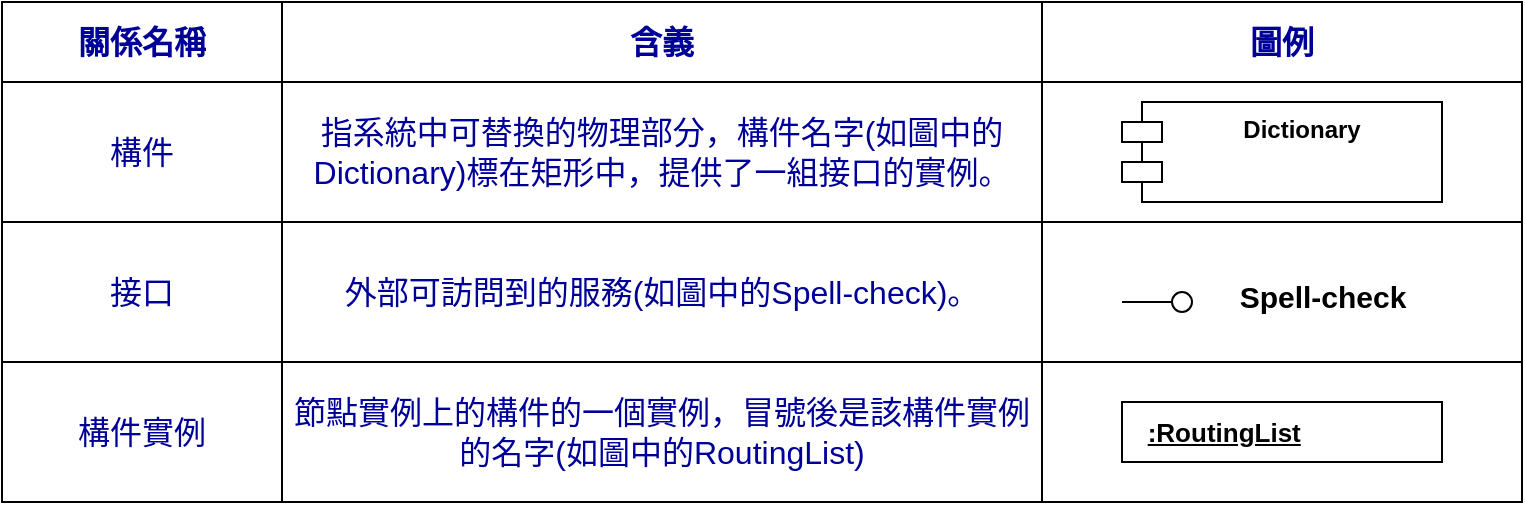 <mxfile version="22.0.8" type="github">
  <diagram name="第 1 页" id="wbMzKwrL_3hDm419qJ9x">
    <mxGraphModel dx="1050" dy="534" grid="1" gridSize="10" guides="1" tooltips="1" connect="1" arrows="1" fold="1" page="1" pageScale="1" pageWidth="827" pageHeight="1169" math="0" shadow="0">
      <root>
        <mxCell id="0" />
        <mxCell id="1" parent="0" />
        <mxCell id="q28wz7RBDAjsr5voCHpd-1" value="" style="shape=table;startSize=0;container=1;collapsible=0;childLayout=tableLayout;fontSize=16;" parent="1" vertex="1">
          <mxGeometry x="40" y="40" width="760" height="250" as="geometry" />
        </mxCell>
        <mxCell id="q28wz7RBDAjsr5voCHpd-68" style="shape=tableRow;horizontal=0;startSize=0;swimlaneHead=0;swimlaneBody=0;strokeColor=inherit;top=0;left=0;bottom=0;right=0;collapsible=0;dropTarget=0;fillColor=none;points=[[0,0.5],[1,0.5]];portConstraint=eastwest;fontSize=16;" parent="q28wz7RBDAjsr5voCHpd-1" vertex="1">
          <mxGeometry width="760" height="40" as="geometry" />
        </mxCell>
        <mxCell id="q28wz7RBDAjsr5voCHpd-69" value="&lt;font color=&quot;#000099&quot;&gt;&lt;b&gt;關係名稱&lt;/b&gt;&lt;/font&gt;" style="shape=partialRectangle;html=1;whiteSpace=wrap;connectable=0;strokeColor=inherit;overflow=hidden;fillColor=none;top=0;left=0;bottom=0;right=0;pointerEvents=1;fontSize=16;" parent="q28wz7RBDAjsr5voCHpd-68" vertex="1">
          <mxGeometry width="140" height="40" as="geometry">
            <mxRectangle width="140" height="40" as="alternateBounds" />
          </mxGeometry>
        </mxCell>
        <mxCell id="q28wz7RBDAjsr5voCHpd-70" value="&lt;font color=&quot;#000099&quot;&gt;&lt;b&gt;含義&lt;/b&gt;&lt;/font&gt;" style="shape=partialRectangle;html=1;whiteSpace=wrap;connectable=0;strokeColor=inherit;overflow=hidden;fillColor=none;top=0;left=0;bottom=0;right=0;pointerEvents=1;fontSize=16;" parent="q28wz7RBDAjsr5voCHpd-68" vertex="1">
          <mxGeometry x="140" width="380" height="40" as="geometry">
            <mxRectangle width="380" height="40" as="alternateBounds" />
          </mxGeometry>
        </mxCell>
        <mxCell id="q28wz7RBDAjsr5voCHpd-71" value="&lt;b&gt;&lt;font color=&quot;#000099&quot;&gt;圖例&lt;/font&gt;&lt;/b&gt;" style="shape=partialRectangle;html=1;whiteSpace=wrap;connectable=0;strokeColor=inherit;overflow=hidden;fillColor=none;top=0;left=0;bottom=0;right=0;pointerEvents=1;fontSize=16;" parent="q28wz7RBDAjsr5voCHpd-68" vertex="1">
          <mxGeometry x="520" width="240" height="40" as="geometry">
            <mxRectangle width="240" height="40" as="alternateBounds" />
          </mxGeometry>
        </mxCell>
        <mxCell id="q28wz7RBDAjsr5voCHpd-53" style="shape=tableRow;horizontal=0;startSize=0;swimlaneHead=0;swimlaneBody=0;strokeColor=inherit;top=0;left=0;bottom=0;right=0;collapsible=0;dropTarget=0;fillColor=none;points=[[0,0.5],[1,0.5]];portConstraint=eastwest;fontSize=16;" parent="q28wz7RBDAjsr5voCHpd-1" vertex="1">
          <mxGeometry y="40" width="760" height="70" as="geometry" />
        </mxCell>
        <mxCell id="q28wz7RBDAjsr5voCHpd-54" value="&lt;font color=&quot;#000099&quot;&gt;構件&lt;/font&gt;" style="shape=partialRectangle;html=1;whiteSpace=wrap;connectable=0;strokeColor=inherit;overflow=hidden;fillColor=none;top=0;left=0;bottom=0;right=0;pointerEvents=1;fontSize=16;" parent="q28wz7RBDAjsr5voCHpd-53" vertex="1">
          <mxGeometry width="140" height="70" as="geometry">
            <mxRectangle width="140" height="70" as="alternateBounds" />
          </mxGeometry>
        </mxCell>
        <mxCell id="q28wz7RBDAjsr5voCHpd-55" value="&lt;font color=&quot;#000099&quot;&gt;指系統中可替換的物理部分，構件名字(如圖中的Dictionary)標在矩形中，提供了一組接口的實例。&lt;/font&gt;" style="shape=partialRectangle;html=1;whiteSpace=wrap;connectable=0;strokeColor=inherit;overflow=hidden;fillColor=none;top=0;left=0;bottom=0;right=0;pointerEvents=1;fontSize=16;" parent="q28wz7RBDAjsr5voCHpd-53" vertex="1">
          <mxGeometry x="140" width="380" height="70" as="geometry">
            <mxRectangle width="380" height="70" as="alternateBounds" />
          </mxGeometry>
        </mxCell>
        <mxCell id="q28wz7RBDAjsr5voCHpd-56" style="shape=partialRectangle;html=1;whiteSpace=wrap;connectable=0;strokeColor=inherit;overflow=hidden;fillColor=none;top=0;left=0;bottom=0;right=0;pointerEvents=1;fontSize=16;" parent="q28wz7RBDAjsr5voCHpd-53" vertex="1">
          <mxGeometry x="520" width="240" height="70" as="geometry">
            <mxRectangle width="240" height="70" as="alternateBounds" />
          </mxGeometry>
        </mxCell>
        <mxCell id="q28wz7RBDAjsr5voCHpd-2" value="" style="shape=tableRow;horizontal=0;startSize=0;swimlaneHead=0;swimlaneBody=0;strokeColor=inherit;top=0;left=0;bottom=0;right=0;collapsible=0;dropTarget=0;fillColor=none;points=[[0,0.5],[1,0.5]];portConstraint=eastwest;fontSize=16;" parent="q28wz7RBDAjsr5voCHpd-1" vertex="1">
          <mxGeometry y="110" width="760" height="70" as="geometry" />
        </mxCell>
        <mxCell id="q28wz7RBDAjsr5voCHpd-47" value="&lt;font color=&quot;#000099&quot;&gt;接口&lt;/font&gt;" style="shape=partialRectangle;html=1;whiteSpace=wrap;connectable=0;strokeColor=inherit;overflow=hidden;fillColor=none;top=0;left=0;bottom=0;right=0;pointerEvents=1;fontSize=16;" parent="q28wz7RBDAjsr5voCHpd-2" vertex="1">
          <mxGeometry width="140" height="70" as="geometry">
            <mxRectangle width="140" height="70" as="alternateBounds" />
          </mxGeometry>
        </mxCell>
        <mxCell id="q28wz7RBDAjsr5voCHpd-50" value="&lt;font color=&quot;#000099&quot;&gt;外部可訪問到的服務(如圖中的Spell-check)。&lt;/font&gt;" style="shape=partialRectangle;html=1;whiteSpace=wrap;connectable=0;strokeColor=inherit;overflow=hidden;fillColor=none;top=0;left=0;bottom=0;right=0;pointerEvents=1;fontSize=16;" parent="q28wz7RBDAjsr5voCHpd-2" vertex="1">
          <mxGeometry x="140" width="380" height="70" as="geometry">
            <mxRectangle width="380" height="70" as="alternateBounds" />
          </mxGeometry>
        </mxCell>
        <mxCell id="q28wz7RBDAjsr5voCHpd-38" style="shape=partialRectangle;html=1;whiteSpace=wrap;connectable=0;strokeColor=inherit;overflow=hidden;fillColor=none;top=0;left=0;bottom=0;right=0;pointerEvents=1;fontSize=16;" parent="q28wz7RBDAjsr5voCHpd-2" vertex="1">
          <mxGeometry x="520" width="240" height="70" as="geometry">
            <mxRectangle width="240" height="70" as="alternateBounds" />
          </mxGeometry>
        </mxCell>
        <mxCell id="XVJa1pq6P9F4Pe21r-I6-1" style="shape=tableRow;horizontal=0;startSize=0;swimlaneHead=0;swimlaneBody=0;strokeColor=inherit;top=0;left=0;bottom=0;right=0;collapsible=0;dropTarget=0;fillColor=none;points=[[0,0.5],[1,0.5]];portConstraint=eastwest;fontSize=16;" vertex="1" parent="q28wz7RBDAjsr5voCHpd-1">
          <mxGeometry y="180" width="760" height="70" as="geometry" />
        </mxCell>
        <mxCell id="XVJa1pq6P9F4Pe21r-I6-2" value="&lt;font color=&quot;#000099&quot;&gt;構件實例&lt;/font&gt;" style="shape=partialRectangle;html=1;whiteSpace=wrap;connectable=0;strokeColor=inherit;overflow=hidden;fillColor=none;top=0;left=0;bottom=0;right=0;pointerEvents=1;fontSize=16;" vertex="1" parent="XVJa1pq6P9F4Pe21r-I6-1">
          <mxGeometry width="140" height="70" as="geometry">
            <mxRectangle width="140" height="70" as="alternateBounds" />
          </mxGeometry>
        </mxCell>
        <mxCell id="XVJa1pq6P9F4Pe21r-I6-3" value="&lt;font color=&quot;#000099&quot;&gt;節點實例上的構件的一個實例，冒號後是該構件實例的名字(如圖中的RoutingList)&lt;/font&gt;" style="shape=partialRectangle;html=1;whiteSpace=wrap;connectable=0;strokeColor=inherit;overflow=hidden;fillColor=none;top=0;left=0;bottom=0;right=0;pointerEvents=1;fontSize=16;" vertex="1" parent="XVJa1pq6P9F4Pe21r-I6-1">
          <mxGeometry x="140" width="380" height="70" as="geometry">
            <mxRectangle width="380" height="70" as="alternateBounds" />
          </mxGeometry>
        </mxCell>
        <mxCell id="XVJa1pq6P9F4Pe21r-I6-4" style="shape=partialRectangle;html=1;whiteSpace=wrap;connectable=0;strokeColor=inherit;overflow=hidden;fillColor=none;top=0;left=0;bottom=0;right=0;pointerEvents=1;fontSize=16;" vertex="1" parent="XVJa1pq6P9F4Pe21r-I6-1">
          <mxGeometry x="520" width="240" height="70" as="geometry">
            <mxRectangle width="240" height="70" as="alternateBounds" />
          </mxGeometry>
        </mxCell>
        <mxCell id="XVJa1pq6P9F4Pe21r-I6-5" value="&lt;b&gt;Dictionary&lt;/b&gt;" style="shape=module;align=left;spacingLeft=20;align=center;verticalAlign=top;whiteSpace=wrap;html=1;" vertex="1" parent="1">
          <mxGeometry x="600" y="90" width="160" height="50" as="geometry" />
        </mxCell>
        <mxCell id="XVJa1pq6P9F4Pe21r-I6-8" value="" style="ellipse;whiteSpace=wrap;html=1;align=center;aspect=fixed;fillColor=none;strokeColor=none;resizable=0;perimeter=centerPerimeter;rotatable=0;allowArrows=0;points=[];outlineConnect=1;" vertex="1" parent="1">
          <mxGeometry x="610" y="190" width="10" height="10" as="geometry" />
        </mxCell>
        <mxCell id="XVJa1pq6P9F4Pe21r-I6-9" value="" style="rounded=0;orthogonalLoop=1;jettySize=auto;html=1;endArrow=oval;endFill=0;sketch=0;sourcePerimeterSpacing=0;targetPerimeterSpacing=0;endSize=10;" edge="1" parent="1">
          <mxGeometry relative="1" as="geometry">
            <mxPoint x="600" y="190" as="sourcePoint" />
            <mxPoint x="630" y="190" as="targetPoint" />
          </mxGeometry>
        </mxCell>
        <mxCell id="XVJa1pq6P9F4Pe21r-I6-10" value="&lt;font style=&quot;font-size: 15px;&quot;&gt;Spell-check&lt;/font&gt;" style="text;align=center;fontStyle=1;verticalAlign=middle;spacingLeft=3;spacingRight=3;strokeColor=none;rotatable=0;points=[[0,0.5],[1,0.5]];portConstraint=eastwest;html=1;" vertex="1" parent="1">
          <mxGeometry x="650" y="174" width="100" height="26" as="geometry" />
        </mxCell>
        <mxCell id="XVJa1pq6P9F4Pe21r-I6-13" value="&lt;b style=&quot;font-size: 13px;&quot;&gt;&amp;nbsp; &amp;nbsp;&lt;u&gt;:RoutingList&lt;/u&gt;&lt;/b&gt;" style="html=1;whiteSpace=wrap;align=left;" vertex="1" parent="1">
          <mxGeometry x="600" y="240" width="160" height="30" as="geometry" />
        </mxCell>
      </root>
    </mxGraphModel>
  </diagram>
</mxfile>
